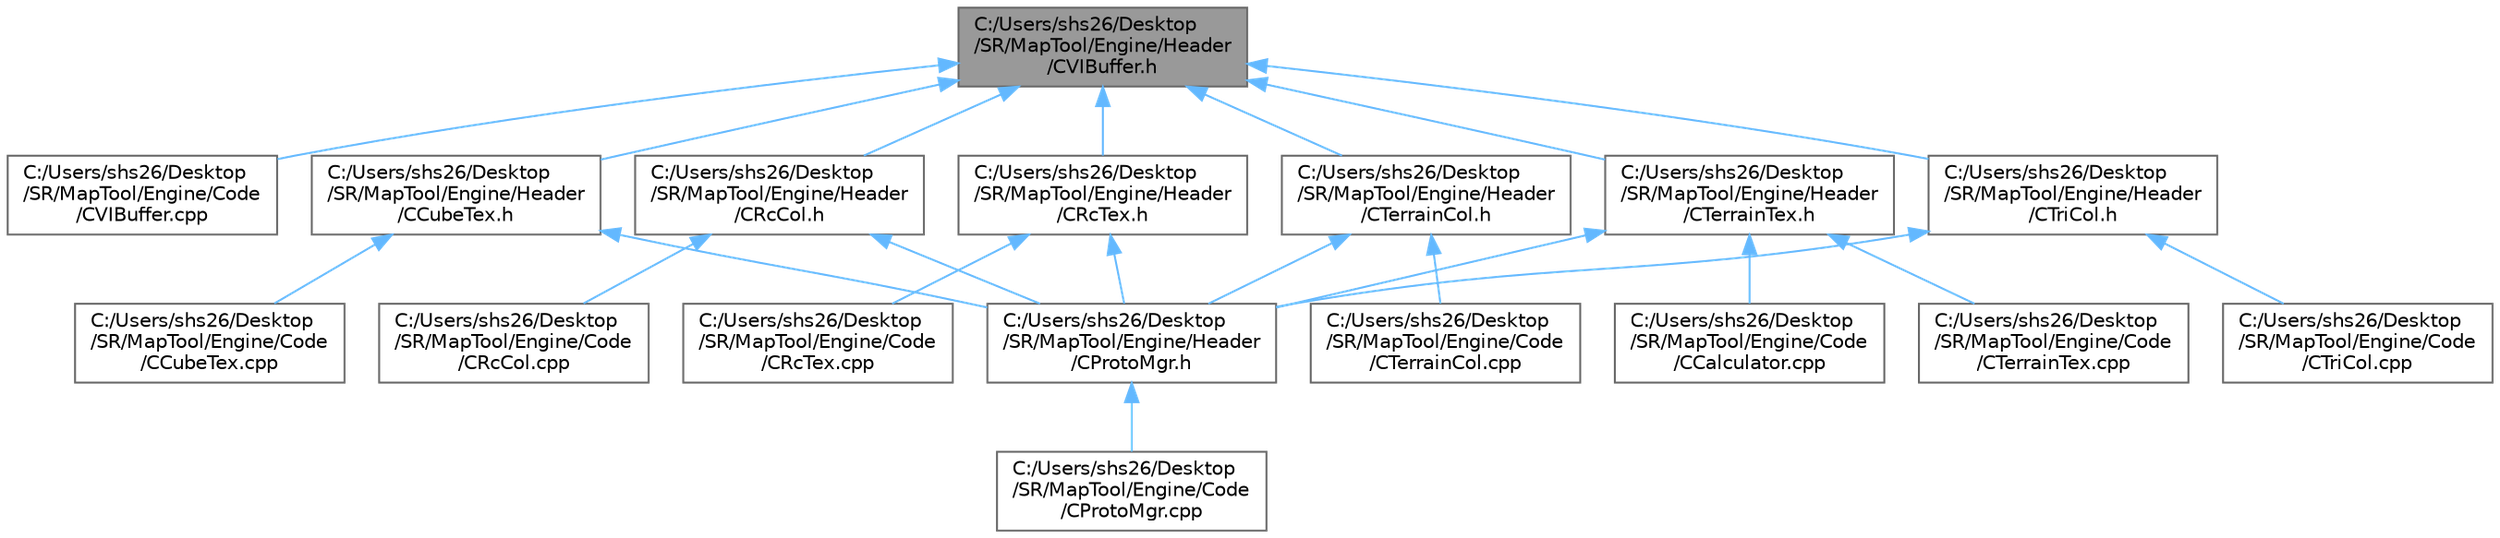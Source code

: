 digraph "C:/Users/shs26/Desktop/SR/MapTool/Engine/Header/CVIBuffer.h"
{
 // LATEX_PDF_SIZE
  bgcolor="transparent";
  edge [fontname=Helvetica,fontsize=10,labelfontname=Helvetica,labelfontsize=10];
  node [fontname=Helvetica,fontsize=10,shape=box,height=0.2,width=0.4];
  Node1 [id="Node000001",label="C:/Users/shs26/Desktop\l/SR/MapTool/Engine/Header\l/CVIBuffer.h",height=0.2,width=0.4,color="gray40", fillcolor="grey60", style="filled", fontcolor="black",tooltip=" "];
  Node1 -> Node2 [id="edge1_Node000001_Node000002",dir="back",color="steelblue1",style="solid",tooltip=" "];
  Node2 [id="Node000002",label="C:/Users/shs26/Desktop\l/SR/MapTool/Engine/Code\l/CVIBuffer.cpp",height=0.2,width=0.4,color="grey40", fillcolor="white", style="filled",URL="$_c_v_i_buffer_8cpp.html",tooltip=" "];
  Node1 -> Node3 [id="edge2_Node000001_Node000003",dir="back",color="steelblue1",style="solid",tooltip=" "];
  Node3 [id="Node000003",label="C:/Users/shs26/Desktop\l/SR/MapTool/Engine/Header\l/CCubeTex.h",height=0.2,width=0.4,color="grey40", fillcolor="white", style="filled",URL="$_c_cube_tex_8h.html",tooltip=" "];
  Node3 -> Node4 [id="edge3_Node000003_Node000004",dir="back",color="steelblue1",style="solid",tooltip=" "];
  Node4 [id="Node000004",label="C:/Users/shs26/Desktop\l/SR/MapTool/Engine/Code\l/CCubeTex.cpp",height=0.2,width=0.4,color="grey40", fillcolor="white", style="filled",URL="$_c_cube_tex_8cpp.html",tooltip=" "];
  Node3 -> Node5 [id="edge4_Node000003_Node000005",dir="back",color="steelblue1",style="solid",tooltip=" "];
  Node5 [id="Node000005",label="C:/Users/shs26/Desktop\l/SR/MapTool/Engine/Header\l/CProtoMgr.h",height=0.2,width=0.4,color="grey40", fillcolor="white", style="filled",URL="$_c_proto_mgr_8h.html",tooltip=" "];
  Node5 -> Node6 [id="edge5_Node000005_Node000006",dir="back",color="steelblue1",style="solid",tooltip=" "];
  Node6 [id="Node000006",label="C:/Users/shs26/Desktop\l/SR/MapTool/Engine/Code\l/CProtoMgr.cpp",height=0.2,width=0.4,color="grey40", fillcolor="white", style="filled",URL="$_c_proto_mgr_8cpp.html",tooltip=" "];
  Node1 -> Node7 [id="edge6_Node000001_Node000007",dir="back",color="steelblue1",style="solid",tooltip=" "];
  Node7 [id="Node000007",label="C:/Users/shs26/Desktop\l/SR/MapTool/Engine/Header\l/CRcCol.h",height=0.2,width=0.4,color="grey40", fillcolor="white", style="filled",URL="$_c_rc_col_8h.html",tooltip=" "];
  Node7 -> Node8 [id="edge7_Node000007_Node000008",dir="back",color="steelblue1",style="solid",tooltip=" "];
  Node8 [id="Node000008",label="C:/Users/shs26/Desktop\l/SR/MapTool/Engine/Code\l/CRcCol.cpp",height=0.2,width=0.4,color="grey40", fillcolor="white", style="filled",URL="$_c_rc_col_8cpp.html",tooltip=" "];
  Node7 -> Node5 [id="edge8_Node000007_Node000005",dir="back",color="steelblue1",style="solid",tooltip=" "];
  Node1 -> Node9 [id="edge9_Node000001_Node000009",dir="back",color="steelblue1",style="solid",tooltip=" "];
  Node9 [id="Node000009",label="C:/Users/shs26/Desktop\l/SR/MapTool/Engine/Header\l/CRcTex.h",height=0.2,width=0.4,color="grey40", fillcolor="white", style="filled",URL="$_c_rc_tex_8h.html",tooltip=" "];
  Node9 -> Node10 [id="edge10_Node000009_Node000010",dir="back",color="steelblue1",style="solid",tooltip=" "];
  Node10 [id="Node000010",label="C:/Users/shs26/Desktop\l/SR/MapTool/Engine/Code\l/CRcTex.cpp",height=0.2,width=0.4,color="grey40", fillcolor="white", style="filled",URL="$_c_rc_tex_8cpp.html",tooltip=" "];
  Node9 -> Node5 [id="edge11_Node000009_Node000005",dir="back",color="steelblue1",style="solid",tooltip=" "];
  Node1 -> Node11 [id="edge12_Node000001_Node000011",dir="back",color="steelblue1",style="solid",tooltip=" "];
  Node11 [id="Node000011",label="C:/Users/shs26/Desktop\l/SR/MapTool/Engine/Header\l/CTerrainCol.h",height=0.2,width=0.4,color="grey40", fillcolor="white", style="filled",URL="$_c_terrain_col_8h.html",tooltip=" "];
  Node11 -> Node12 [id="edge13_Node000011_Node000012",dir="back",color="steelblue1",style="solid",tooltip=" "];
  Node12 [id="Node000012",label="C:/Users/shs26/Desktop\l/SR/MapTool/Engine/Code\l/CTerrainCol.cpp",height=0.2,width=0.4,color="grey40", fillcolor="white", style="filled",URL="$_c_terrain_col_8cpp.html",tooltip=" "];
  Node11 -> Node5 [id="edge14_Node000011_Node000005",dir="back",color="steelblue1",style="solid",tooltip=" "];
  Node1 -> Node13 [id="edge15_Node000001_Node000013",dir="back",color="steelblue1",style="solid",tooltip=" "];
  Node13 [id="Node000013",label="C:/Users/shs26/Desktop\l/SR/MapTool/Engine/Header\l/CTerrainTex.h",height=0.2,width=0.4,color="grey40", fillcolor="white", style="filled",URL="$_c_terrain_tex_8h.html",tooltip=" "];
  Node13 -> Node14 [id="edge16_Node000013_Node000014",dir="back",color="steelblue1",style="solid",tooltip=" "];
  Node14 [id="Node000014",label="C:/Users/shs26/Desktop\l/SR/MapTool/Engine/Code\l/CCalculator.cpp",height=0.2,width=0.4,color="grey40", fillcolor="white", style="filled",URL="$_c_calculator_8cpp.html",tooltip=" "];
  Node13 -> Node15 [id="edge17_Node000013_Node000015",dir="back",color="steelblue1",style="solid",tooltip=" "];
  Node15 [id="Node000015",label="C:/Users/shs26/Desktop\l/SR/MapTool/Engine/Code\l/CTerrainTex.cpp",height=0.2,width=0.4,color="grey40", fillcolor="white", style="filled",URL="$_c_terrain_tex_8cpp.html",tooltip=" "];
  Node13 -> Node5 [id="edge18_Node000013_Node000005",dir="back",color="steelblue1",style="solid",tooltip=" "];
  Node1 -> Node16 [id="edge19_Node000001_Node000016",dir="back",color="steelblue1",style="solid",tooltip=" "];
  Node16 [id="Node000016",label="C:/Users/shs26/Desktop\l/SR/MapTool/Engine/Header\l/CTriCol.h",height=0.2,width=0.4,color="grey40", fillcolor="white", style="filled",URL="$_c_tri_col_8h.html",tooltip=" "];
  Node16 -> Node17 [id="edge20_Node000016_Node000017",dir="back",color="steelblue1",style="solid",tooltip=" "];
  Node17 [id="Node000017",label="C:/Users/shs26/Desktop\l/SR/MapTool/Engine/Code\l/CTriCol.cpp",height=0.2,width=0.4,color="grey40", fillcolor="white", style="filled",URL="$_c_tri_col_8cpp.html",tooltip=" "];
  Node16 -> Node5 [id="edge21_Node000016_Node000005",dir="back",color="steelblue1",style="solid",tooltip=" "];
}
